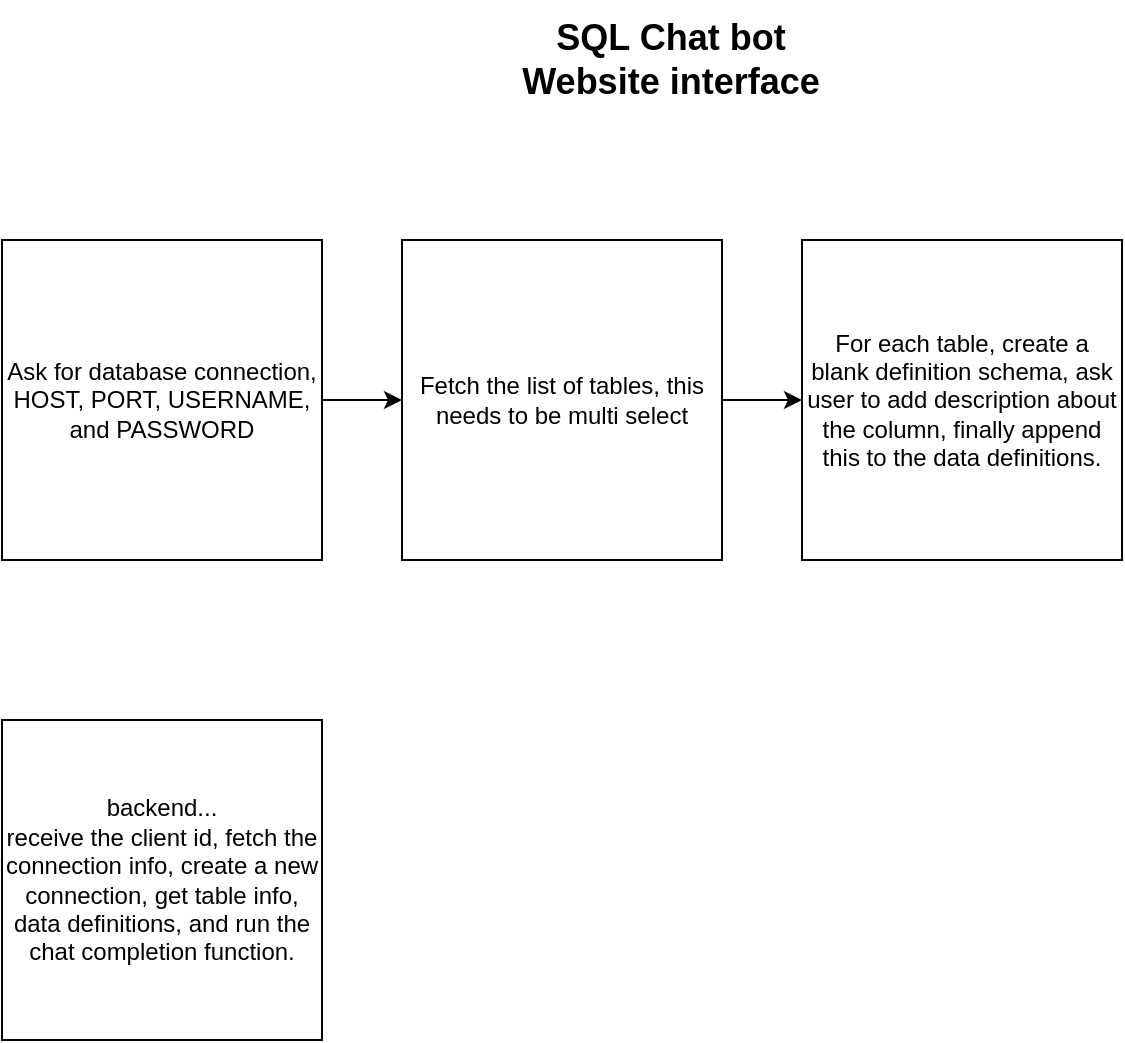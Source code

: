 <mxfile version="23.0.2" type="device">
  <diagram name="Page-1" id="jOF_2WJ57w9wF23wQSpy">
    <mxGraphModel dx="1120" dy="523" grid="1" gridSize="10" guides="1" tooltips="1" connect="1" arrows="1" fold="1" page="1" pageScale="1" pageWidth="827" pageHeight="1169" math="0" shadow="0">
      <root>
        <mxCell id="0" />
        <mxCell id="1" parent="0" />
        <mxCell id="vjq0E9GPHi-Vw9qvG5uc-4" value="" style="edgeStyle=orthogonalEdgeStyle;rounded=0;orthogonalLoop=1;jettySize=auto;html=1;" edge="1" parent="1" source="vjq0E9GPHi-Vw9qvG5uc-1" target="vjq0E9GPHi-Vw9qvG5uc-3">
          <mxGeometry relative="1" as="geometry" />
        </mxCell>
        <mxCell id="vjq0E9GPHi-Vw9qvG5uc-1" value="Ask for database connection,&lt;br&gt;HOST, PORT, USERNAME, and PASSWORD" style="whiteSpace=wrap;html=1;aspect=fixed;" vertex="1" parent="1">
          <mxGeometry x="80" y="160" width="160" height="160" as="geometry" />
        </mxCell>
        <mxCell id="vjq0E9GPHi-Vw9qvG5uc-2" value="&lt;b&gt;&lt;font style=&quot;font-size: 18px;&quot;&gt;SQL Chat bot&lt;br&gt;Website interface&lt;/font&gt;&lt;/b&gt;" style="text;html=1;align=center;verticalAlign=middle;resizable=0;points=[];autosize=1;strokeColor=none;fillColor=none;" vertex="1" parent="1">
          <mxGeometry x="329" y="40" width="170" height="60" as="geometry" />
        </mxCell>
        <mxCell id="vjq0E9GPHi-Vw9qvG5uc-6" value="" style="edgeStyle=orthogonalEdgeStyle;rounded=0;orthogonalLoop=1;jettySize=auto;html=1;" edge="1" parent="1" source="vjq0E9GPHi-Vw9qvG5uc-3" target="vjq0E9GPHi-Vw9qvG5uc-5">
          <mxGeometry relative="1" as="geometry" />
        </mxCell>
        <mxCell id="vjq0E9GPHi-Vw9qvG5uc-3" value="Fetch the list of tables, this needs to be multi select" style="whiteSpace=wrap;html=1;aspect=fixed;" vertex="1" parent="1">
          <mxGeometry x="280" y="160" width="160" height="160" as="geometry" />
        </mxCell>
        <mxCell id="vjq0E9GPHi-Vw9qvG5uc-5" value="For each table, create a blank definition schema, ask user to add description about the column, finally append this to the data definitions." style="whiteSpace=wrap;html=1;aspect=fixed;" vertex="1" parent="1">
          <mxGeometry x="480" y="160" width="160" height="160" as="geometry" />
        </mxCell>
        <mxCell id="vjq0E9GPHi-Vw9qvG5uc-7" value="backend...&lt;br&gt;receive the client id, fetch the connection info, create a new connection, get table info, data definitions, and run the chat completion function." style="whiteSpace=wrap;html=1;aspect=fixed;" vertex="1" parent="1">
          <mxGeometry x="80" y="400" width="160" height="160" as="geometry" />
        </mxCell>
      </root>
    </mxGraphModel>
  </diagram>
</mxfile>
